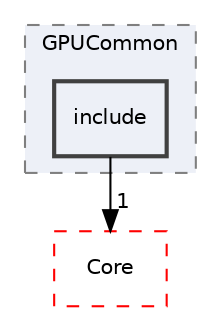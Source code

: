 digraph "include"
{
 // LATEX_PDF_SIZE
  edge [fontname="Helvetica",fontsize="10",labelfontname="Helvetica",labelfontsize="10"];
  node [fontname="Helvetica",fontsize="10",shape=record];
  compound=true
  subgraph clusterdir_50fe1f4dd9f98b7f0f1b3626668dc540 {
    graph [ bgcolor="#edf0f7", pencolor="grey50", style="filled,dashed,", label="GPUCommon", fontname="Helvetica", fontsize="10", URL="dir_50fe1f4dd9f98b7f0f1b3626668dc540.html"]
  dir_37d4cdce1fa56508d9bb56af5843add6 [shape=box, label="include", style="filled,bold,", fillcolor="#edf0f7", color="grey25", URL="dir_37d4cdce1fa56508d9bb56af5843add6.html"];
  }
  dir_cac7f9cecb9aa42a0bd05452dddd8a21 [shape=box, label="Core", style="dashed,", fillcolor="#edf0f7", color="red", URL="dir_cac7f9cecb9aa42a0bd05452dddd8a21.html"];
  dir_37d4cdce1fa56508d9bb56af5843add6->dir_cac7f9cecb9aa42a0bd05452dddd8a21 [headlabel="1", labeldistance=1.5 headhref="dir_000157_000014.html"];
}

